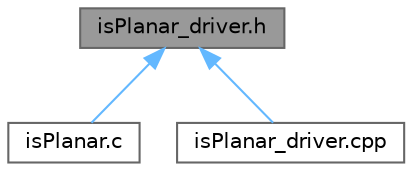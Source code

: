 digraph "isPlanar_driver.h"
{
 // LATEX_PDF_SIZE
  bgcolor="transparent";
  edge [fontname=Helvetica,fontsize=10,labelfontname=Helvetica,labelfontsize=10];
  node [fontname=Helvetica,fontsize=10,shape=box,height=0.2,width=0.4];
  Node1 [id="Node000001",label="isPlanar_driver.h",height=0.2,width=0.4,color="gray40", fillcolor="grey60", style="filled", fontcolor="black",tooltip=" "];
  Node1 -> Node2 [id="edge1_Node000001_Node000002",dir="back",color="steelblue1",style="solid",tooltip=" "];
  Node2 [id="Node000002",label="isPlanar.c",height=0.2,width=0.4,color="grey40", fillcolor="white", style="filled",URL="$isPlanar_8c.html",tooltip=" "];
  Node1 -> Node3 [id="edge2_Node000001_Node000003",dir="back",color="steelblue1",style="solid",tooltip=" "];
  Node3 [id="Node000003",label="isPlanar_driver.cpp",height=0.2,width=0.4,color="grey40", fillcolor="white", style="filled",URL="$isPlanar__driver_8cpp.html",tooltip=" "];
}

